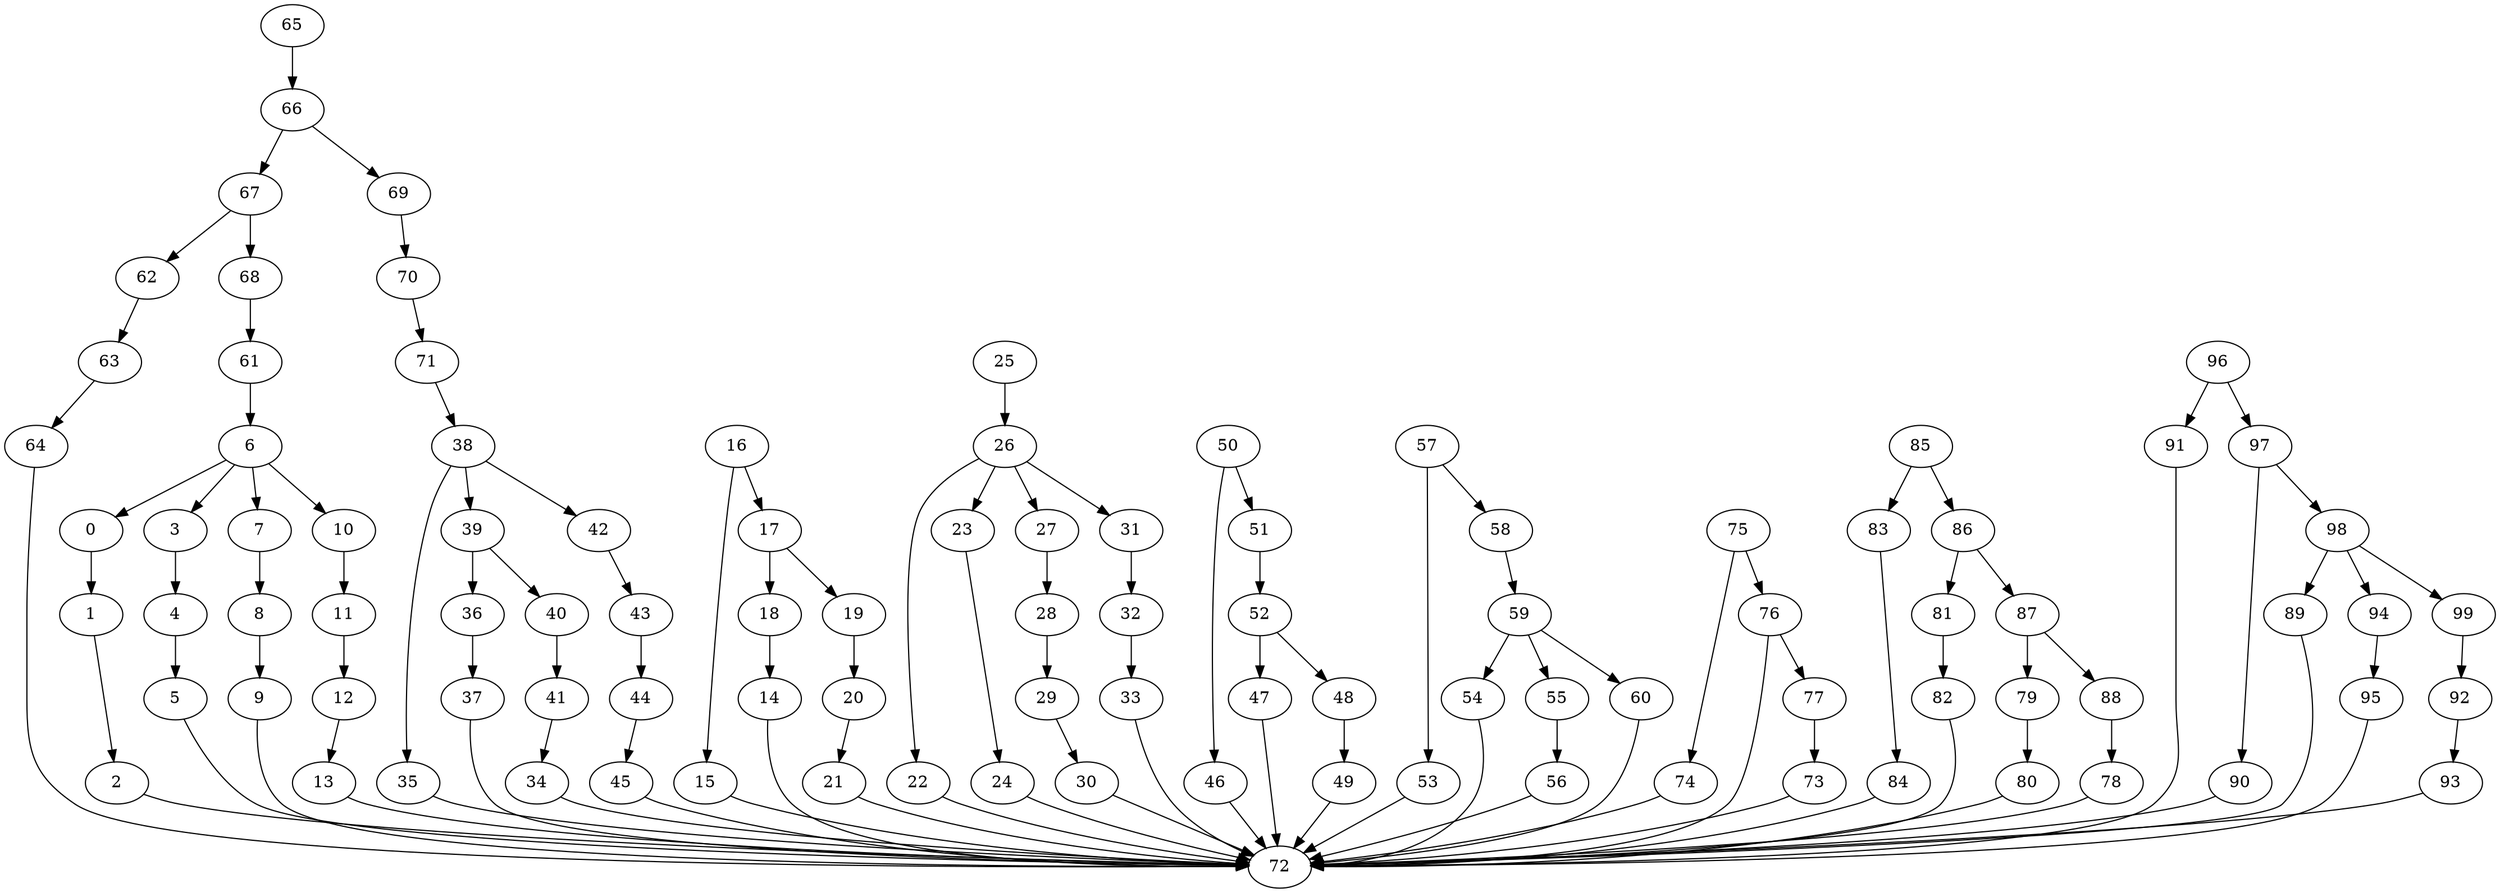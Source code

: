strict digraph  {
0 [exec=189];
1 [exec=76];
2 [exec=196];
3 [exec=113];
4 [exec=53];
5 [exec=105];
6 [exec=154];
7 [exec=121];
8 [exec=96];
9 [exec=149];
10 [exec=90];
11 [exec=68];
12 [exec=85];
13 [exec=163];
14 [exec=92];
15 [exec=92];
16 [exec=124];
17 [exec=130];
18 [exec=100];
19 [exec=188];
20 [exec=102];
21 [exec=96];
22 [exec=92];
23 [exec=87];
24 [exec=117];
25 [exec=66];
26 [exec=134];
27 [exec=127];
28 [exec=200];
29 [exec=50];
30 [exec=136];
31 [exec=66];
32 [exec=129];
33 [exec=140];
34 [exec=64];
35 [exec=115];
36 [exec=55];
37 [exec=141];
38 [exec=153];
39 [exec=54];
40 [exec=190];
41 [exec=157];
42 [exec=143];
43 [exec=146];
44 [exec=198];
45 [exec=52];
46 [exec=168];
47 [exec=138];
48 [exec=181];
49 [exec=140];
50 [exec=184];
51 [exec=114];
52 [exec=168];
53 [exec=73];
54 [exec=103];
55 [exec=137];
56 [exec=181];
57 [exec=142];
58 [exec=87];
59 [exec=137];
60 [exec=120];
61 [exec=129];
62 [exec=173];
63 [exec=91];
64 [exec=62];
65 [exec=70];
66 [exec=186];
67 [exec=153];
68 [exec=58];
69 [exec=110];
70 [exec=138];
71 [exec=114];
72 [exec=145];
73 [exec=88];
74 [exec=65];
75 [exec=157];
76 [exec=125];
77 [exec=86];
78 [exec=131];
79 [exec=172];
80 [exec=120];
81 [exec=124];
82 [exec=170];
83 [exec=153];
84 [exec=87];
85 [exec=78];
86 [exec=146];
87 [exec=186];
88 [exec=95];
89 [exec=66];
90 [exec=141];
91 [exec=200];
92 [exec=58];
93 [exec=128];
94 [exec=143];
95 [exec=193];
96 [exec=121];
97 [exec=174];
98 [exec=117];
99 [exec=125];
0 -> 1  [comm=10];
1 -> 2  [comm=17];
2 -> 72  [comm=20];
3 -> 4  [comm=11];
4 -> 5  [comm=9];
5 -> 72  [comm=7];
6 -> 7  [comm=16];
6 -> 0  [comm=5];
6 -> 3  [comm=17];
6 -> 10  [comm=8];
7 -> 8  [comm=15];
8 -> 9  [comm=9];
9 -> 72  [comm=15];
10 -> 11  [comm=17];
11 -> 12  [comm=18];
12 -> 13  [comm=18];
13 -> 72  [comm=12];
14 -> 72  [comm=20];
15 -> 72  [comm=14];
16 -> 17  [comm=20];
16 -> 15  [comm=17];
17 -> 18  [comm=17];
17 -> 19  [comm=10];
18 -> 14  [comm=13];
19 -> 20  [comm=14];
20 -> 21  [comm=20];
21 -> 72  [comm=13];
22 -> 72  [comm=18];
23 -> 24  [comm=5];
24 -> 72  [comm=15];
25 -> 26  [comm=14];
26 -> 27  [comm=20];
26 -> 22  [comm=14];
26 -> 23  [comm=9];
26 -> 31  [comm=20];
27 -> 28  [comm=5];
28 -> 29  [comm=8];
29 -> 30  [comm=19];
30 -> 72  [comm=12];
31 -> 32  [comm=14];
32 -> 33  [comm=6];
33 -> 72  [comm=9];
34 -> 72  [comm=17];
35 -> 72  [comm=5];
36 -> 37  [comm=20];
37 -> 72  [comm=13];
38 -> 39  [comm=12];
38 -> 35  [comm=20];
38 -> 42  [comm=6];
39 -> 40  [comm=12];
39 -> 36  [comm=20];
40 -> 41  [comm=13];
41 -> 34  [comm=9];
42 -> 43  [comm=14];
43 -> 44  [comm=14];
44 -> 45  [comm=20];
45 -> 72  [comm=20];
46 -> 72  [comm=8];
47 -> 72  [comm=5];
48 -> 49  [comm=9];
49 -> 72  [comm=14];
50 -> 51  [comm=14];
50 -> 46  [comm=15];
51 -> 52  [comm=14];
52 -> 47  [comm=5];
52 -> 48  [comm=19];
53 -> 72  [comm=16];
54 -> 72  [comm=16];
55 -> 56  [comm=9];
56 -> 72  [comm=6];
57 -> 58  [comm=5];
57 -> 53  [comm=13];
58 -> 59  [comm=19];
59 -> 60  [comm=8];
59 -> 54  [comm=11];
59 -> 55  [comm=5];
60 -> 72  [comm=18];
61 -> 6  [comm=18];
62 -> 63  [comm=20];
63 -> 64  [comm=17];
64 -> 72  [comm=20];
65 -> 66  [comm=17];
66 -> 67  [comm=11];
66 -> 69  [comm=14];
67 -> 68  [comm=19];
67 -> 62  [comm=7];
68 -> 61  [comm=14];
69 -> 70  [comm=5];
70 -> 71  [comm=18];
71 -> 38  [comm=14];
73 -> 72  [comm=20];
74 -> 72  [comm=14];
75 -> 76  [comm=9];
75 -> 74  [comm=10];
76 -> 77  [comm=20];
76 -> 72  [comm=20];
77 -> 73  [comm=15];
78 -> 72  [comm=9];
79 -> 80  [comm=18];
80 -> 72  [comm=6];
81 -> 82  [comm=7];
82 -> 72  [comm=12];
83 -> 84  [comm=13];
84 -> 72  [comm=7];
85 -> 86  [comm=7];
85 -> 83  [comm=5];
86 -> 87  [comm=15];
86 -> 81  [comm=18];
87 -> 88  [comm=7];
87 -> 79  [comm=17];
88 -> 78  [comm=20];
89 -> 72  [comm=6];
90 -> 72  [comm=8];
91 -> 72  [comm=8];
92 -> 93  [comm=12];
93 -> 72  [comm=8];
94 -> 95  [comm=9];
95 -> 72  [comm=14];
96 -> 97  [comm=19];
96 -> 91  [comm=9];
97 -> 98  [comm=10];
97 -> 90  [comm=10];
98 -> 99  [comm=18];
98 -> 89  [comm=10];
98 -> 94  [comm=7];
99 -> 92  [comm=11];
}
